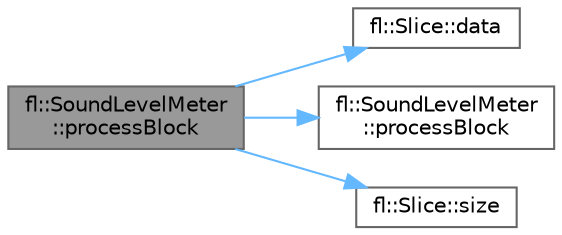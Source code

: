 digraph "fl::SoundLevelMeter::processBlock"
{
 // INTERACTIVE_SVG=YES
 // LATEX_PDF_SIZE
  bgcolor="transparent";
  edge [fontname=Helvetica,fontsize=10,labelfontname=Helvetica,labelfontsize=10];
  node [fontname=Helvetica,fontsize=10,shape=box,height=0.2,width=0.4];
  rankdir="LR";
  Node1 [id="Node000001",label="fl::SoundLevelMeter\l::processBlock",height=0.2,width=0.4,color="gray40", fillcolor="grey60", style="filled", fontcolor="black",tooltip=" "];
  Node1 -> Node2 [id="edge1_Node000001_Node000002",color="steelblue1",style="solid",tooltip=" "];
  Node2 [id="Node000002",label="fl::Slice::data",height=0.2,width=0.4,color="grey40", fillcolor="white", style="filled",URL="$d8/de4/classfl_1_1_slice_ab1d9efdc701eec91c7b89910cab46afe.html#ab1d9efdc701eec91c7b89910cab46afe",tooltip=" "];
  Node1 -> Node3 [id="edge2_Node000001_Node000003",color="steelblue1",style="solid",tooltip=" "];
  Node3 [id="Node000003",label="fl::SoundLevelMeter\l::processBlock",height=0.2,width=0.4,color="grey40", fillcolor="white", style="filled",URL="$d9/d68/classfl_1_1_sound_level_meter_a3ffe4bf54119b3dd2a5ecb339e1b81dd.html#a3ffe4bf54119b3dd2a5ecb339e1b81dd",tooltip="Process a block of int16 PCM samples."];
  Node1 -> Node4 [id="edge3_Node000001_Node000004",color="steelblue1",style="solid",tooltip=" "];
  Node4 [id="Node000004",label="fl::Slice::size",height=0.2,width=0.4,color="grey40", fillcolor="white", style="filled",URL="$d8/de4/classfl_1_1_slice_ac58f0072a72c9466170b3bf931473dbe.html#ac58f0072a72c9466170b3bf931473dbe",tooltip=" "];
}
